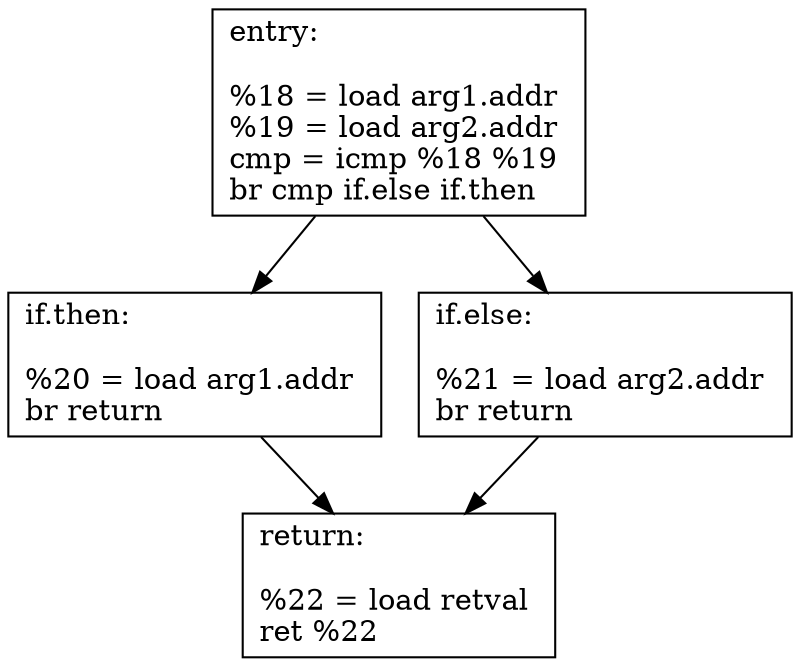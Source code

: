 digraph "CFG for 'Min0' function" {
	entry[shape=record,
		label="{entry:\l\l
			%18 = load arg1.addr \l
			%19 = load arg2.addr \l
			cmp = icmp %18 %19 \l
			br cmp if.else if.then \l
		}"
	];
	entry -> ifthen;
	entry -> ifelse;
	ifthen[shape=record,
		label="{if.then:\l\l
			%20 = load arg1.addr \l
			br return \l
		}"
	];
	ifthen -> return;
	ifelse[shape=record,
		label="{if.else:\l\l
			%21 = load arg2.addr \l
			br return \l
		}"
	];
	ifelse -> return;
	return[shape=record,
		label="{return:\l\l
			%22 = load retval \l
			ret %22 \l
		}"
	];
}
